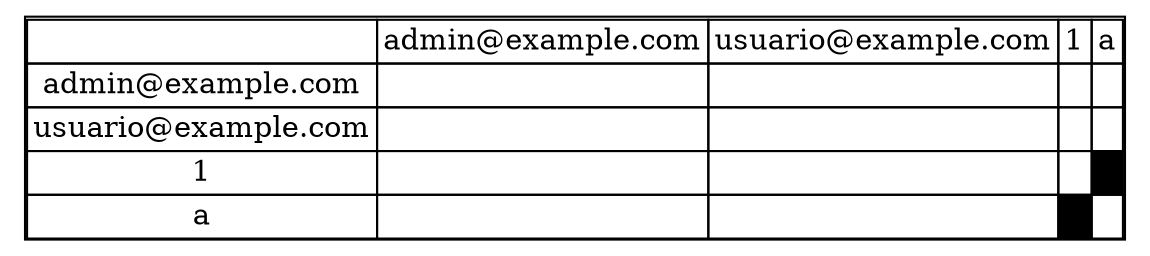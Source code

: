 digraph G {
node [shape=plaintext]
a [label=<
<table border='1' cellborder='1' cellspacing='0'>
<tr><td></td><td>admin@example.com</td><td>usuario@example.com</td><td>1</td><td>a</td></tr>
<tr><td>admin@example.com</td><td></td><td></td><td></td><td></td></tr>
<tr><td>usuario@example.com</td><td></td><td></td><td></td><td></td></tr>
<tr><td>1</td><td></td><td></td><td></td><td bgcolor='black'></td></tr>
<tr><td>a</td><td></td><td></td><td bgcolor='black'></td><td></td></tr>
</table>>];
}
